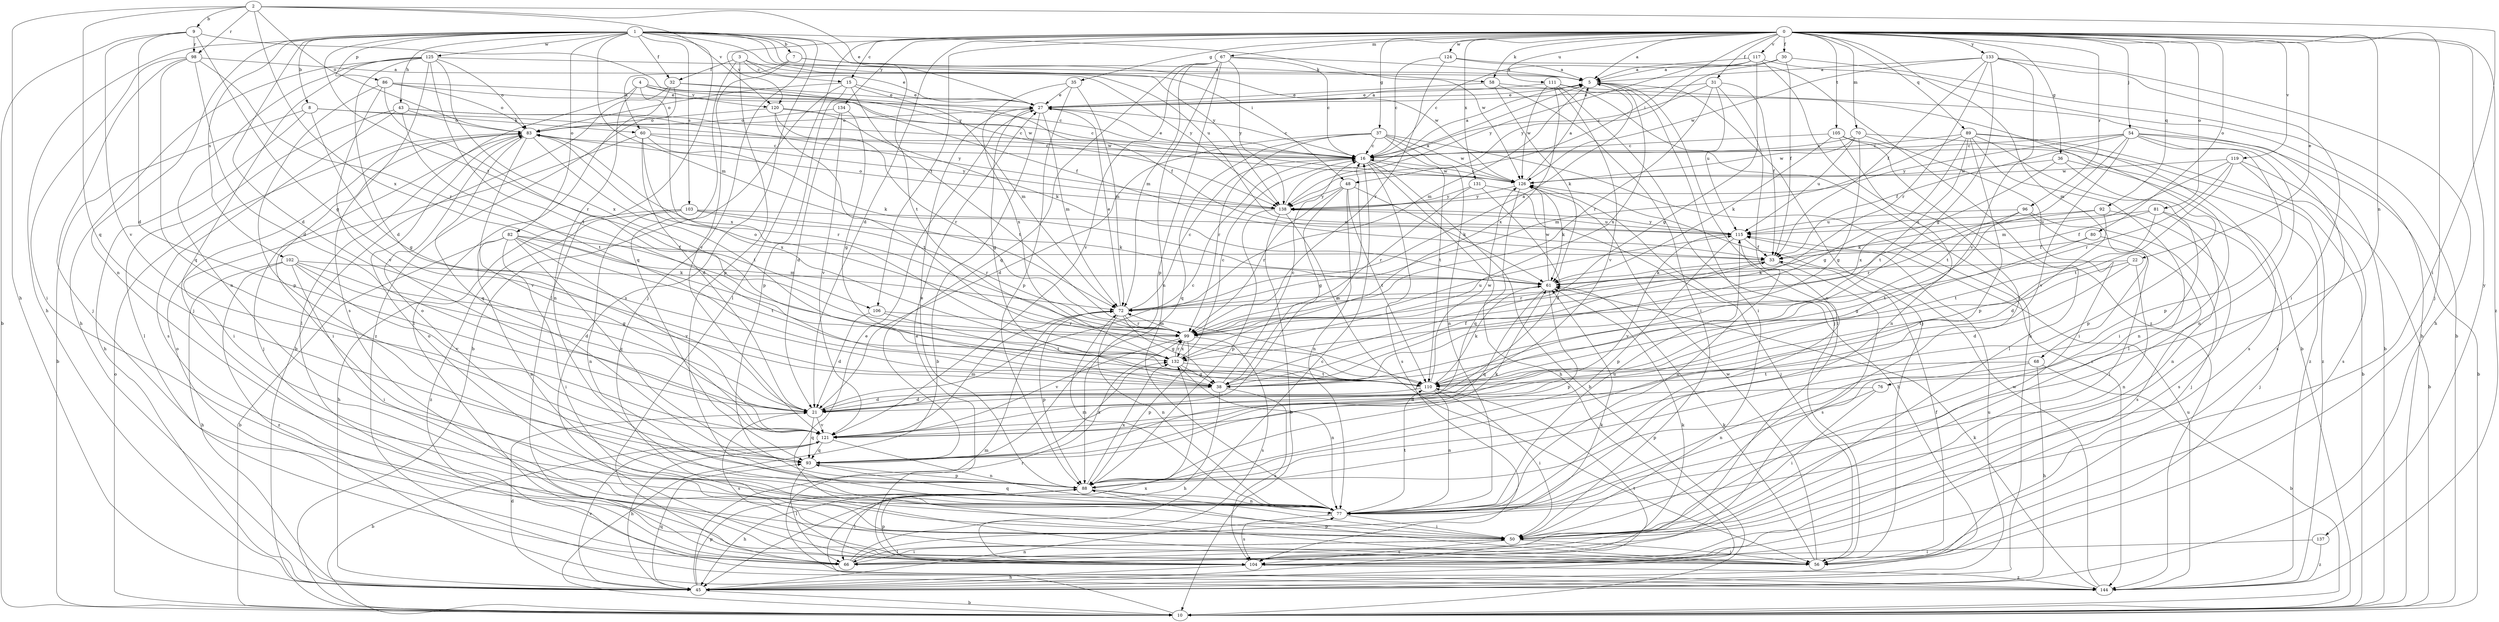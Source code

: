strict digraph  {
0;
1;
2;
3;
4;
5;
7;
8;
9;
10;
15;
16;
21;
22;
27;
30;
31;
32;
33;
35;
36;
37;
38;
43;
45;
48;
50;
54;
56;
58;
60;
61;
66;
67;
68;
70;
72;
76;
77;
80;
81;
82;
83;
86;
88;
89;
92;
93;
96;
98;
99;
102;
103;
104;
105;
106;
110;
111;
115;
117;
119;
120;
121;
124;
125;
126;
131;
132;
133;
134;
137;
138;
144;
0 -> 5  [label=a];
0 -> 15  [label=c];
0 -> 21  [label=d];
0 -> 22  [label=e];
0 -> 30  [label=f];
0 -> 31  [label=f];
0 -> 35  [label=g];
0 -> 36  [label=g];
0 -> 37  [label=g];
0 -> 48  [label=i];
0 -> 54  [label=j];
0 -> 56  [label=j];
0 -> 58  [label=k];
0 -> 66  [label=l];
0 -> 67  [label=m];
0 -> 68  [label=m];
0 -> 70  [label=m];
0 -> 76  [label=n];
0 -> 80  [label=o];
0 -> 81  [label=o];
0 -> 89  [label=q];
0 -> 92  [label=q];
0 -> 96  [label=r];
0 -> 105  [label=t];
0 -> 106  [label=t];
0 -> 111  [label=u];
0 -> 117  [label=v];
0 -> 119  [label=v];
0 -> 120  [label=v];
0 -> 124  [label=w];
0 -> 131  [label=x];
0 -> 133  [label=y];
0 -> 134  [label=y];
0 -> 137  [label=y];
0 -> 144  [label=z];
1 -> 7  [label=b];
1 -> 8  [label=b];
1 -> 21  [label=d];
1 -> 32  [label=f];
1 -> 43  [label=h];
1 -> 45  [label=h];
1 -> 48  [label=i];
1 -> 56  [label=j];
1 -> 66  [label=l];
1 -> 72  [label=m];
1 -> 77  [label=n];
1 -> 82  [label=o];
1 -> 86  [label=p];
1 -> 102  [label=s];
1 -> 103  [label=s];
1 -> 104  [label=s];
1 -> 106  [label=t];
1 -> 110  [label=t];
1 -> 115  [label=u];
1 -> 125  [label=w];
1 -> 126  [label=w];
1 -> 138  [label=y];
2 -> 9  [label=b];
2 -> 27  [label=e];
2 -> 45  [label=h];
2 -> 50  [label=i];
2 -> 83  [label=o];
2 -> 93  [label=q];
2 -> 98  [label=r];
2 -> 120  [label=v];
2 -> 132  [label=x];
3 -> 15  [label=c];
3 -> 27  [label=e];
3 -> 32  [label=f];
3 -> 88  [label=p];
3 -> 93  [label=q];
3 -> 138  [label=y];
4 -> 16  [label=c];
4 -> 33  [label=f];
4 -> 66  [label=l];
4 -> 77  [label=n];
4 -> 120  [label=v];
4 -> 132  [label=x];
5 -> 27  [label=e];
5 -> 50  [label=i];
5 -> 56  [label=j];
5 -> 66  [label=l];
5 -> 72  [label=m];
5 -> 132  [label=x];
7 -> 58  [label=k];
7 -> 60  [label=k];
7 -> 121  [label=v];
7 -> 126  [label=w];
8 -> 10  [label=b];
8 -> 38  [label=g];
8 -> 45  [label=h];
8 -> 60  [label=k];
8 -> 126  [label=w];
9 -> 10  [label=b];
9 -> 21  [label=d];
9 -> 38  [label=g];
9 -> 98  [label=r];
9 -> 121  [label=v];
9 -> 138  [label=y];
10 -> 83  [label=o];
10 -> 132  [label=x];
15 -> 10  [label=b];
15 -> 27  [label=e];
15 -> 72  [label=m];
15 -> 83  [label=o];
15 -> 88  [label=p];
15 -> 110  [label=t];
16 -> 5  [label=a];
16 -> 10  [label=b];
16 -> 27  [label=e];
16 -> 45  [label=h];
16 -> 104  [label=s];
16 -> 126  [label=w];
21 -> 16  [label=c];
21 -> 93  [label=q];
21 -> 104  [label=s];
21 -> 121  [label=v];
22 -> 21  [label=d];
22 -> 61  [label=k];
22 -> 77  [label=n];
22 -> 110  [label=t];
27 -> 5  [label=a];
27 -> 10  [label=b];
27 -> 16  [label=c];
27 -> 38  [label=g];
27 -> 72  [label=m];
27 -> 83  [label=o];
30 -> 5  [label=a];
30 -> 10  [label=b];
30 -> 33  [label=f];
30 -> 138  [label=y];
31 -> 16  [label=c];
31 -> 27  [label=e];
31 -> 33  [label=f];
31 -> 77  [label=n];
31 -> 99  [label=r];
31 -> 115  [label=u];
32 -> 10  [label=b];
32 -> 27  [label=e];
32 -> 33  [label=f];
32 -> 66  [label=l];
32 -> 144  [label=z];
33 -> 61  [label=k];
33 -> 99  [label=r];
33 -> 104  [label=s];
35 -> 27  [label=e];
35 -> 72  [label=m];
35 -> 88  [label=p];
35 -> 132  [label=x];
36 -> 77  [label=n];
36 -> 88  [label=p];
36 -> 126  [label=w];
36 -> 132  [label=x];
37 -> 16  [label=c];
37 -> 21  [label=d];
37 -> 77  [label=n];
37 -> 93  [label=q];
37 -> 99  [label=r];
37 -> 110  [label=t];
37 -> 126  [label=w];
37 -> 144  [label=z];
38 -> 16  [label=c];
38 -> 21  [label=d];
38 -> 33  [label=f];
38 -> 45  [label=h];
38 -> 104  [label=s];
43 -> 16  [label=c];
43 -> 66  [label=l];
43 -> 83  [label=o];
43 -> 104  [label=s];
43 -> 110  [label=t];
43 -> 138  [label=y];
45 -> 10  [label=b];
45 -> 21  [label=d];
45 -> 77  [label=n];
45 -> 88  [label=p];
45 -> 93  [label=q];
45 -> 99  [label=r];
45 -> 110  [label=t];
45 -> 115  [label=u];
45 -> 121  [label=v];
48 -> 38  [label=g];
48 -> 61  [label=k];
48 -> 77  [label=n];
48 -> 99  [label=r];
48 -> 110  [label=t];
48 -> 138  [label=y];
50 -> 56  [label=j];
50 -> 66  [label=l];
50 -> 83  [label=o];
50 -> 104  [label=s];
54 -> 10  [label=b];
54 -> 16  [label=c];
54 -> 33  [label=f];
54 -> 77  [label=n];
54 -> 88  [label=p];
54 -> 104  [label=s];
54 -> 110  [label=t];
54 -> 121  [label=v];
54 -> 138  [label=y];
56 -> 27  [label=e];
56 -> 33  [label=f];
56 -> 61  [label=k];
56 -> 88  [label=p];
56 -> 126  [label=w];
58 -> 10  [label=b];
58 -> 27  [label=e];
58 -> 50  [label=i];
58 -> 61  [label=k];
60 -> 16  [label=c];
60 -> 21  [label=d];
60 -> 50  [label=i];
60 -> 61  [label=k];
60 -> 132  [label=x];
60 -> 138  [label=y];
61 -> 72  [label=m];
61 -> 88  [label=p];
61 -> 93  [label=q];
61 -> 126  [label=w];
66 -> 16  [label=c];
66 -> 50  [label=i];
66 -> 61  [label=k];
66 -> 83  [label=o];
67 -> 5  [label=a];
67 -> 16  [label=c];
67 -> 72  [label=m];
67 -> 77  [label=n];
67 -> 88  [label=p];
67 -> 93  [label=q];
67 -> 121  [label=v];
67 -> 138  [label=y];
68 -> 10  [label=b];
68 -> 45  [label=h];
68 -> 77  [label=n];
68 -> 110  [label=t];
70 -> 16  [label=c];
70 -> 38  [label=g];
70 -> 50  [label=i];
70 -> 115  [label=u];
70 -> 126  [label=w];
70 -> 144  [label=z];
72 -> 5  [label=a];
72 -> 16  [label=c];
72 -> 27  [label=e];
72 -> 38  [label=g];
72 -> 77  [label=n];
72 -> 88  [label=p];
72 -> 99  [label=r];
76 -> 21  [label=d];
76 -> 50  [label=i];
76 -> 88  [label=p];
77 -> 50  [label=i];
77 -> 72  [label=m];
77 -> 93  [label=q];
77 -> 104  [label=s];
77 -> 110  [label=t];
77 -> 115  [label=u];
80 -> 33  [label=f];
80 -> 38  [label=g];
80 -> 104  [label=s];
81 -> 33  [label=f];
81 -> 56  [label=j];
81 -> 77  [label=n];
81 -> 110  [label=t];
81 -> 115  [label=u];
82 -> 10  [label=b];
82 -> 33  [label=f];
82 -> 50  [label=i];
82 -> 72  [label=m];
82 -> 77  [label=n];
82 -> 93  [label=q];
82 -> 110  [label=t];
82 -> 121  [label=v];
83 -> 16  [label=c];
83 -> 50  [label=i];
83 -> 56  [label=j];
83 -> 93  [label=q];
83 -> 99  [label=r];
83 -> 110  [label=t];
83 -> 121  [label=v];
86 -> 27  [label=e];
86 -> 83  [label=o];
86 -> 88  [label=p];
86 -> 99  [label=r];
86 -> 121  [label=v];
86 -> 126  [label=w];
88 -> 27  [label=e];
88 -> 45  [label=h];
88 -> 50  [label=i];
88 -> 66  [label=l];
88 -> 77  [label=n];
88 -> 83  [label=o];
88 -> 132  [label=x];
89 -> 10  [label=b];
89 -> 16  [label=c];
89 -> 38  [label=g];
89 -> 50  [label=i];
89 -> 66  [label=l];
89 -> 72  [label=m];
89 -> 88  [label=p];
89 -> 104  [label=s];
89 -> 110  [label=t];
92 -> 21  [label=d];
92 -> 61  [label=k];
92 -> 104  [label=s];
92 -> 115  [label=u];
93 -> 61  [label=k];
93 -> 66  [label=l];
93 -> 88  [label=p];
93 -> 132  [label=x];
96 -> 50  [label=i];
96 -> 56  [label=j];
96 -> 99  [label=r];
96 -> 110  [label=t];
96 -> 115  [label=u];
98 -> 5  [label=a];
98 -> 21  [label=d];
98 -> 50  [label=i];
98 -> 56  [label=j];
98 -> 93  [label=q];
98 -> 99  [label=r];
99 -> 72  [label=m];
99 -> 83  [label=o];
99 -> 88  [label=p];
99 -> 104  [label=s];
99 -> 115  [label=u];
99 -> 121  [label=v];
99 -> 132  [label=x];
102 -> 21  [label=d];
102 -> 38  [label=g];
102 -> 45  [label=h];
102 -> 50  [label=i];
102 -> 61  [label=k];
102 -> 121  [label=v];
102 -> 144  [label=z];
103 -> 45  [label=h];
103 -> 61  [label=k];
103 -> 77  [label=n];
103 -> 99  [label=r];
103 -> 115  [label=u];
103 -> 144  [label=z];
104 -> 27  [label=e];
104 -> 45  [label=h];
104 -> 61  [label=k];
104 -> 88  [label=p];
104 -> 144  [label=z];
105 -> 16  [label=c];
105 -> 61  [label=k];
105 -> 66  [label=l];
105 -> 77  [label=n];
105 -> 144  [label=z];
106 -> 21  [label=d];
106 -> 99  [label=r];
106 -> 110  [label=t];
110 -> 21  [label=d];
110 -> 50  [label=i];
110 -> 61  [label=k];
110 -> 77  [label=n];
110 -> 126  [label=w];
111 -> 10  [label=b];
111 -> 27  [label=e];
111 -> 45  [label=h];
111 -> 56  [label=j];
111 -> 121  [label=v];
111 -> 126  [label=w];
111 -> 132  [label=x];
115 -> 33  [label=f];
115 -> 77  [label=n];
115 -> 88  [label=p];
115 -> 121  [label=v];
115 -> 138  [label=y];
117 -> 5  [label=a];
117 -> 10  [label=b];
117 -> 16  [label=c];
117 -> 38  [label=g];
117 -> 50  [label=i];
117 -> 138  [label=y];
119 -> 10  [label=b];
119 -> 72  [label=m];
119 -> 99  [label=r];
119 -> 104  [label=s];
119 -> 110  [label=t];
119 -> 126  [label=w];
120 -> 16  [label=c];
120 -> 61  [label=k];
120 -> 83  [label=o];
120 -> 99  [label=r];
120 -> 110  [label=t];
121 -> 10  [label=b];
121 -> 16  [label=c];
121 -> 45  [label=h];
121 -> 72  [label=m];
121 -> 77  [label=n];
121 -> 93  [label=q];
124 -> 5  [label=a];
124 -> 16  [label=c];
124 -> 99  [label=r];
124 -> 144  [label=z];
125 -> 5  [label=a];
125 -> 21  [label=d];
125 -> 45  [label=h];
125 -> 56  [label=j];
125 -> 77  [label=n];
125 -> 83  [label=o];
125 -> 104  [label=s];
125 -> 110  [label=t];
125 -> 132  [label=x];
126 -> 5  [label=a];
126 -> 16  [label=c];
126 -> 45  [label=h];
126 -> 61  [label=k];
126 -> 93  [label=q];
126 -> 138  [label=y];
131 -> 21  [label=d];
131 -> 56  [label=j];
131 -> 99  [label=r];
131 -> 138  [label=y];
132 -> 16  [label=c];
132 -> 38  [label=g];
132 -> 77  [label=n];
132 -> 99  [label=r];
132 -> 110  [label=t];
133 -> 5  [label=a];
133 -> 33  [label=f];
133 -> 38  [label=g];
133 -> 45  [label=h];
133 -> 50  [label=i];
133 -> 99  [label=r];
133 -> 121  [label=v];
133 -> 126  [label=w];
134 -> 21  [label=d];
134 -> 38  [label=g];
134 -> 83  [label=o];
134 -> 121  [label=v];
137 -> 66  [label=l];
137 -> 144  [label=z];
138 -> 5  [label=a];
138 -> 10  [label=b];
138 -> 56  [label=j];
138 -> 83  [label=o];
138 -> 88  [label=p];
138 -> 115  [label=u];
144 -> 61  [label=k];
144 -> 72  [label=m];
144 -> 115  [label=u];
144 -> 126  [label=w];
}
